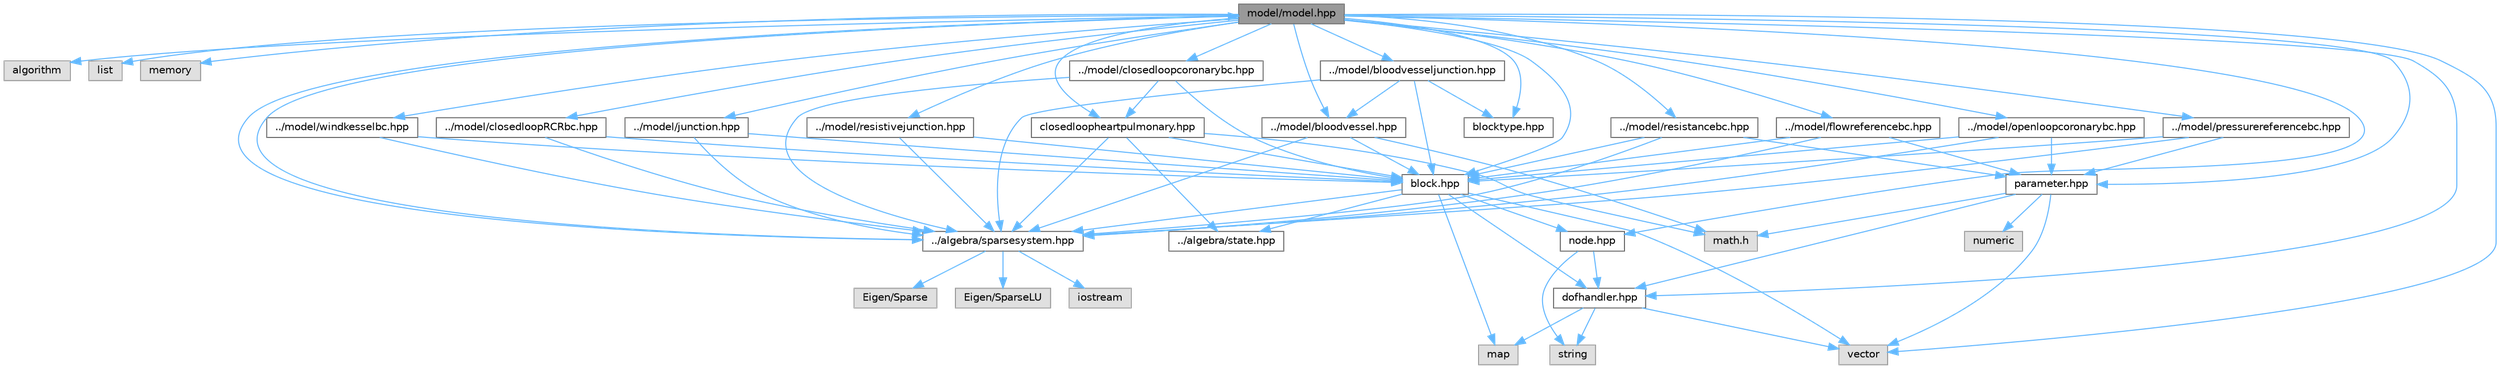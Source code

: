 digraph "model/model.hpp"
{
 // LATEX_PDF_SIZE
  bgcolor="transparent";
  edge [fontname=Helvetica,fontsize=10,labelfontname=Helvetica,labelfontsize=10];
  node [fontname=Helvetica,fontsize=10,shape=box,height=0.2,width=0.4];
  Node1 [label="model/model.hpp",height=0.2,width=0.4,color="gray40", fillcolor="grey60", style="filled", fontcolor="black",tooltip="MODEL::Model source file."];
  Node1 -> Node2 [color="steelblue1",style="solid"];
  Node2 [label="algorithm",height=0.2,width=0.4,color="grey60", fillcolor="#E0E0E0", style="filled",tooltip=" "];
  Node1 -> Node3 [color="steelblue1",style="solid"];
  Node3 [label="list",height=0.2,width=0.4,color="grey60", fillcolor="#E0E0E0", style="filled",tooltip=" "];
  Node1 -> Node4 [color="steelblue1",style="solid"];
  Node4 [label="memory",height=0.2,width=0.4,color="grey60", fillcolor="#E0E0E0", style="filled",tooltip=" "];
  Node1 -> Node5 [color="steelblue1",style="solid"];
  Node5 [label="vector",height=0.2,width=0.4,color="grey60", fillcolor="#E0E0E0", style="filled",tooltip=" "];
  Node1 -> Node6 [color="steelblue1",style="solid"];
  Node6 [label="../algebra/sparsesystem.hpp",height=0.2,width=0.4,color="grey40", fillcolor="white", style="filled",URL="$sparsesystem_8hpp.html",tooltip="ALGEBRA::SparseSystem source file."];
  Node6 -> Node7 [color="steelblue1",style="solid"];
  Node7 [label="Eigen/Sparse",height=0.2,width=0.4,color="grey60", fillcolor="#E0E0E0", style="filled",tooltip=" "];
  Node6 -> Node8 [color="steelblue1",style="solid"];
  Node8 [label="Eigen/SparseLU",height=0.2,width=0.4,color="grey60", fillcolor="#E0E0E0", style="filled",tooltip=" "];
  Node6 -> Node9 [color="steelblue1",style="solid"];
  Node9 [label="iostream",height=0.2,width=0.4,color="grey60", fillcolor="#E0E0E0", style="filled",tooltip=" "];
  Node6 -> Node1 [color="steelblue1",style="solid"];
  Node1 -> Node10 [color="steelblue1",style="solid"];
  Node10 [label="../model/bloodvessel.hpp",height=0.2,width=0.4,color="grey40", fillcolor="white", style="filled",URL="$bloodvessel_8hpp.html",tooltip="MODEL::BloodVessel source file."];
  Node10 -> Node11 [color="steelblue1",style="solid"];
  Node11 [label="math.h",height=0.2,width=0.4,color="grey60", fillcolor="#E0E0E0", style="filled",tooltip=" "];
  Node10 -> Node6 [color="steelblue1",style="solid"];
  Node10 -> Node12 [color="steelblue1",style="solid"];
  Node12 [label="block.hpp",height=0.2,width=0.4,color="grey40", fillcolor="white", style="filled",URL="$block_8hpp.html",tooltip="MODEL::Block source file."];
  Node12 -> Node13 [color="steelblue1",style="solid"];
  Node13 [label="map",height=0.2,width=0.4,color="grey60", fillcolor="#E0E0E0", style="filled",tooltip=" "];
  Node12 -> Node5 [color="steelblue1",style="solid"];
  Node12 -> Node6 [color="steelblue1",style="solid"];
  Node12 -> Node14 [color="steelblue1",style="solid"];
  Node14 [label="../algebra/state.hpp",height=0.2,width=0.4,color="grey40", fillcolor="white", style="filled",URL="$state_8hpp.html",tooltip="ALGEBRA::State source file."];
  Node12 -> Node15 [color="steelblue1",style="solid"];
  Node15 [label="dofhandler.hpp",height=0.2,width=0.4,color="grey40", fillcolor="white", style="filled",URL="$dofhandler_8hpp.html",tooltip="MODEL::DOFHandler source file."];
  Node15 -> Node13 [color="steelblue1",style="solid"];
  Node15 -> Node16 [color="steelblue1",style="solid"];
  Node16 [label="string",height=0.2,width=0.4,color="grey60", fillcolor="#E0E0E0", style="filled",tooltip=" "];
  Node15 -> Node5 [color="steelblue1",style="solid"];
  Node12 -> Node17 [color="steelblue1",style="solid"];
  Node17 [label="node.hpp",height=0.2,width=0.4,color="grey40", fillcolor="white", style="filled",URL="$node_8hpp.html",tooltip="MODEL::Node source file."];
  Node17 -> Node16 [color="steelblue1",style="solid"];
  Node17 -> Node15 [color="steelblue1",style="solid"];
  Node1 -> Node18 [color="steelblue1",style="solid"];
  Node18 [label="../model/bloodvesseljunction.hpp",height=0.2,width=0.4,color="grey40", fillcolor="white", style="filled",URL="$bloodvesseljunction_8hpp.html",tooltip="MODEL::BloodVesselJunction source file."];
  Node18 -> Node6 [color="steelblue1",style="solid"];
  Node18 -> Node12 [color="steelblue1",style="solid"];
  Node18 -> Node19 [color="steelblue1",style="solid"];
  Node19 [label="blocktype.hpp",height=0.2,width=0.4,color="grey40", fillcolor="white", style="filled",URL="$blocktype_8hpp.html",tooltip="MODEL::BlockType source file."];
  Node18 -> Node10 [color="steelblue1",style="solid"];
  Node1 -> Node20 [color="steelblue1",style="solid"];
  Node20 [label="../model/closedloopRCRbc.hpp",height=0.2,width=0.4,color="grey40", fillcolor="white", style="filled",URL="$closedloop_r_c_rbc_8hpp.html",tooltip="MODEL::ClosedLoopRCRBC source file."];
  Node20 -> Node6 [color="steelblue1",style="solid"];
  Node20 -> Node12 [color="steelblue1",style="solid"];
  Node1 -> Node21 [color="steelblue1",style="solid"];
  Node21 [label="../model/closedloopcoronarybc.hpp",height=0.2,width=0.4,color="grey40", fillcolor="white", style="filled",URL="$closedloopcoronarybc_8hpp.html",tooltip="MODEL::ClosedLoopCoronaryBC source file."];
  Node21 -> Node6 [color="steelblue1",style="solid"];
  Node21 -> Node12 [color="steelblue1",style="solid"];
  Node21 -> Node22 [color="steelblue1",style="solid"];
  Node22 [label="closedloopheartpulmonary.hpp",height=0.2,width=0.4,color="grey40", fillcolor="white", style="filled",URL="$closedloopheartpulmonary_8hpp.html",tooltip="MODEL::ClosedLoopHeartPulmonary source file."];
  Node22 -> Node11 [color="steelblue1",style="solid"];
  Node22 -> Node6 [color="steelblue1",style="solid"];
  Node22 -> Node14 [color="steelblue1",style="solid"];
  Node22 -> Node12 [color="steelblue1",style="solid"];
  Node1 -> Node22 [color="steelblue1",style="solid"];
  Node1 -> Node23 [color="steelblue1",style="solid"];
  Node23 [label="../model/flowreferencebc.hpp",height=0.2,width=0.4,color="grey40", fillcolor="white", style="filled",URL="$flowreferencebc_8hpp.html",tooltip="MODEL::FlowReferenceBC source file."];
  Node23 -> Node6 [color="steelblue1",style="solid"];
  Node23 -> Node12 [color="steelblue1",style="solid"];
  Node23 -> Node24 [color="steelblue1",style="solid"];
  Node24 [label="parameter.hpp",height=0.2,width=0.4,color="grey40", fillcolor="white", style="filled",URL="$parameter_8hpp.html",tooltip="MODEL::Parameter source file."];
  Node24 -> Node11 [color="steelblue1",style="solid"];
  Node24 -> Node25 [color="steelblue1",style="solid"];
  Node25 [label="numeric",height=0.2,width=0.4,color="grey60", fillcolor="#E0E0E0", style="filled",tooltip=" "];
  Node24 -> Node5 [color="steelblue1",style="solid"];
  Node24 -> Node15 [color="steelblue1",style="solid"];
  Node1 -> Node26 [color="steelblue1",style="solid"];
  Node26 [label="../model/junction.hpp",height=0.2,width=0.4,color="grey40", fillcolor="white", style="filled",URL="$junction_8hpp.html",tooltip="MODEL::Junction source file."];
  Node26 -> Node6 [color="steelblue1",style="solid"];
  Node26 -> Node12 [color="steelblue1",style="solid"];
  Node1 -> Node27 [color="steelblue1",style="solid"];
  Node27 [label="../model/openloopcoronarybc.hpp",height=0.2,width=0.4,color="grey40", fillcolor="white", style="filled",URL="$openloopcoronarybc_8hpp.html",tooltip="MODEL::OpenLoopCoronaryBC source file."];
  Node27 -> Node6 [color="steelblue1",style="solid"];
  Node27 -> Node12 [color="steelblue1",style="solid"];
  Node27 -> Node24 [color="steelblue1",style="solid"];
  Node1 -> Node28 [color="steelblue1",style="solid"];
  Node28 [label="../model/pressurereferencebc.hpp",height=0.2,width=0.4,color="grey40", fillcolor="white", style="filled",URL="$pressurereferencebc_8hpp.html",tooltip="MODEL::PressureReferenceBC source file."];
  Node28 -> Node6 [color="steelblue1",style="solid"];
  Node28 -> Node12 [color="steelblue1",style="solid"];
  Node28 -> Node24 [color="steelblue1",style="solid"];
  Node1 -> Node29 [color="steelblue1",style="solid"];
  Node29 [label="../model/resistancebc.hpp",height=0.2,width=0.4,color="grey40", fillcolor="white", style="filled",URL="$resistancebc_8hpp.html",tooltip="MODEL::ResistanceBC source file."];
  Node29 -> Node6 [color="steelblue1",style="solid"];
  Node29 -> Node12 [color="steelblue1",style="solid"];
  Node29 -> Node24 [color="steelblue1",style="solid"];
  Node1 -> Node30 [color="steelblue1",style="solid"];
  Node30 [label="../model/resistivejunction.hpp",height=0.2,width=0.4,color="grey40", fillcolor="white", style="filled",URL="$resistivejunction_8hpp.html",tooltip="MODEL::ResistiveJunction source file."];
  Node30 -> Node6 [color="steelblue1",style="solid"];
  Node30 -> Node12 [color="steelblue1",style="solid"];
  Node1 -> Node31 [color="steelblue1",style="solid"];
  Node31 [label="../model/windkesselbc.hpp",height=0.2,width=0.4,color="grey40", fillcolor="white", style="filled",URL="$windkesselbc_8hpp.html",tooltip="MODEL::WindkesselBC source file."];
  Node31 -> Node6 [color="steelblue1",style="solid"];
  Node31 -> Node12 [color="steelblue1",style="solid"];
  Node1 -> Node12 [color="steelblue1",style="solid"];
  Node1 -> Node19 [color="steelblue1",style="solid"];
  Node1 -> Node15 [color="steelblue1",style="solid"];
  Node1 -> Node17 [color="steelblue1",style="solid"];
  Node1 -> Node24 [color="steelblue1",style="solid"];
}
